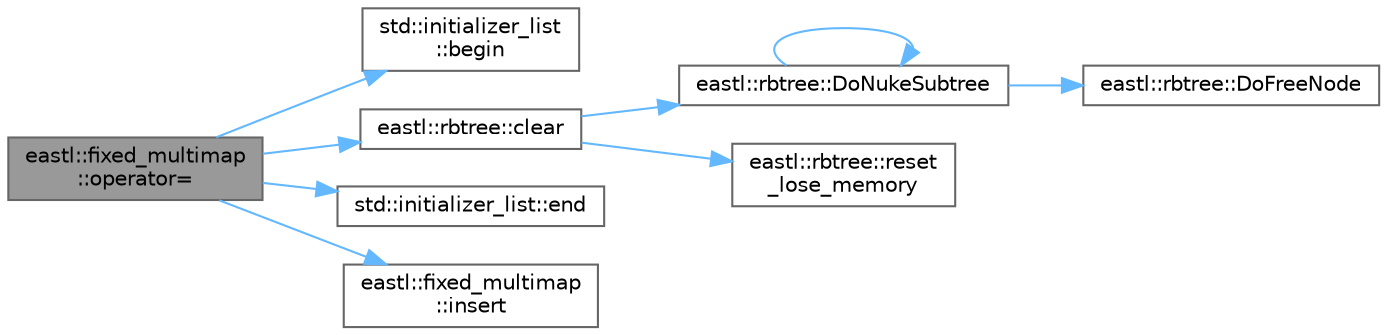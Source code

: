 digraph "eastl::fixed_multimap::operator="
{
 // LATEX_PDF_SIZE
  bgcolor="transparent";
  edge [fontname=Helvetica,fontsize=10,labelfontname=Helvetica,labelfontsize=10];
  node [fontname=Helvetica,fontsize=10,shape=box,height=0.2,width=0.4];
  rankdir="LR";
  Node1 [id="Node000001",label="eastl::fixed_multimap\l::operator=",height=0.2,width=0.4,color="gray40", fillcolor="grey60", style="filled", fontcolor="black",tooltip=" "];
  Node1 -> Node2 [id="edge9_Node000001_Node000002",color="steelblue1",style="solid",tooltip=" "];
  Node2 [id="Node000002",label="std::initializer_list\l::begin",height=0.2,width=0.4,color="grey40", fillcolor="white", style="filled",URL="$classstd_1_1initializer__list.html#a9764f0e67f30359f99762af6f8c2e401",tooltip=" "];
  Node1 -> Node3 [id="edge10_Node000001_Node000003",color="steelblue1",style="solid",tooltip=" "];
  Node3 [id="Node000003",label="eastl::rbtree::clear",height=0.2,width=0.4,color="grey40", fillcolor="white", style="filled",URL="$classeastl_1_1rbtree.html#a07eae3dcda306d3cdcfd018e7e06602c",tooltip=" "];
  Node3 -> Node4 [id="edge11_Node000003_Node000004",color="steelblue1",style="solid",tooltip=" "];
  Node4 [id="Node000004",label="eastl::rbtree::DoNukeSubtree",height=0.2,width=0.4,color="grey40", fillcolor="white", style="filled",URL="$classeastl_1_1rbtree.html#a95581e39b9dd0bac8eb45ec2df821bf2",tooltip=" "];
  Node4 -> Node5 [id="edge12_Node000004_Node000005",color="steelblue1",style="solid",tooltip=" "];
  Node5 [id="Node000005",label="eastl::rbtree::DoFreeNode",height=0.2,width=0.4,color="grey40", fillcolor="white", style="filled",URL="$classeastl_1_1rbtree.html#abd08d68bda360a826a77050ea7c4a7ec",tooltip=" "];
  Node4 -> Node4 [id="edge13_Node000004_Node000004",color="steelblue1",style="solid",tooltip=" "];
  Node3 -> Node6 [id="edge14_Node000003_Node000006",color="steelblue1",style="solid",tooltip=" "];
  Node6 [id="Node000006",label="eastl::rbtree::reset\l_lose_memory",height=0.2,width=0.4,color="grey40", fillcolor="white", style="filled",URL="$classeastl_1_1rbtree.html#a21dc7998f6809363572fc4b619248782",tooltip=" "];
  Node1 -> Node7 [id="edge15_Node000001_Node000007",color="steelblue1",style="solid",tooltip=" "];
  Node7 [id="Node000007",label="std::initializer_list::end",height=0.2,width=0.4,color="grey40", fillcolor="white", style="filled",URL="$classstd_1_1initializer__list.html#ae81976034149945787979d065b5bbbec",tooltip=" "];
  Node1 -> Node8 [id="edge16_Node000001_Node000008",color="steelblue1",style="solid",tooltip=" "];
  Node8 [id="Node000008",label="eastl::fixed_multimap\l::insert",height=0.2,width=0.4,color="grey40", fillcolor="white", style="filled",URL="$classeastl_1_1fixed__multimap.html#a52715eb71e1db0348e0ba85cf4b85e9a",tooltip=" "];
}
